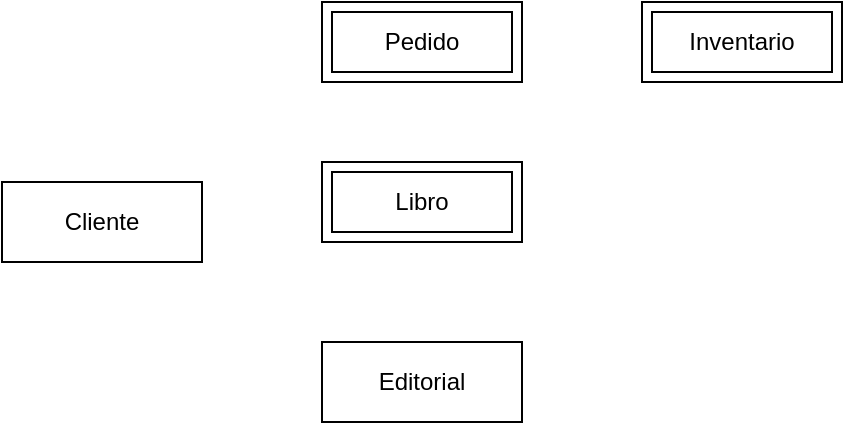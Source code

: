 <mxfile version="26.2.9">
  <diagram name="Page-1" id="c2FTjvLPyroVzd9CdpSU">
    <mxGraphModel dx="1285" dy="833" grid="1" gridSize="10" guides="1" tooltips="1" connect="1" arrows="1" fold="1" page="1" pageScale="1" pageWidth="850" pageHeight="1100" math="0" shadow="0">
      <root>
        <mxCell id="0" />
        <mxCell id="1" parent="0" />
        <mxCell id="u-q5HwcDcBuS_lFMa_bF-1" value="Cliente" style="whiteSpace=wrap;html=1;align=center;" parent="1" vertex="1">
          <mxGeometry x="-240" y="200" width="100" height="40" as="geometry" />
        </mxCell>
        <mxCell id="wxmqhAFOyw_FEQ8nONu9-1" value="Pedido" style="shape=ext;margin=3;double=1;whiteSpace=wrap;html=1;align=center;" vertex="1" parent="1">
          <mxGeometry x="-80" y="110" width="100" height="40" as="geometry" />
        </mxCell>
        <mxCell id="wxmqhAFOyw_FEQ8nONu9-2" value="Editorial" style="whiteSpace=wrap;html=1;align=center;" vertex="1" parent="1">
          <mxGeometry x="-80" y="280" width="100" height="40" as="geometry" />
        </mxCell>
        <mxCell id="wxmqhAFOyw_FEQ8nONu9-3" value="Libro" style="shape=ext;margin=3;double=1;whiteSpace=wrap;html=1;align=center;" vertex="1" parent="1">
          <mxGeometry x="-80" y="190" width="100" height="40" as="geometry" />
        </mxCell>
        <mxCell id="wxmqhAFOyw_FEQ8nONu9-4" value="Inventario" style="shape=ext;margin=3;double=1;whiteSpace=wrap;html=1;align=center;" vertex="1" parent="1">
          <mxGeometry x="80" y="110" width="100" height="40" as="geometry" />
        </mxCell>
      </root>
    </mxGraphModel>
  </diagram>
</mxfile>
